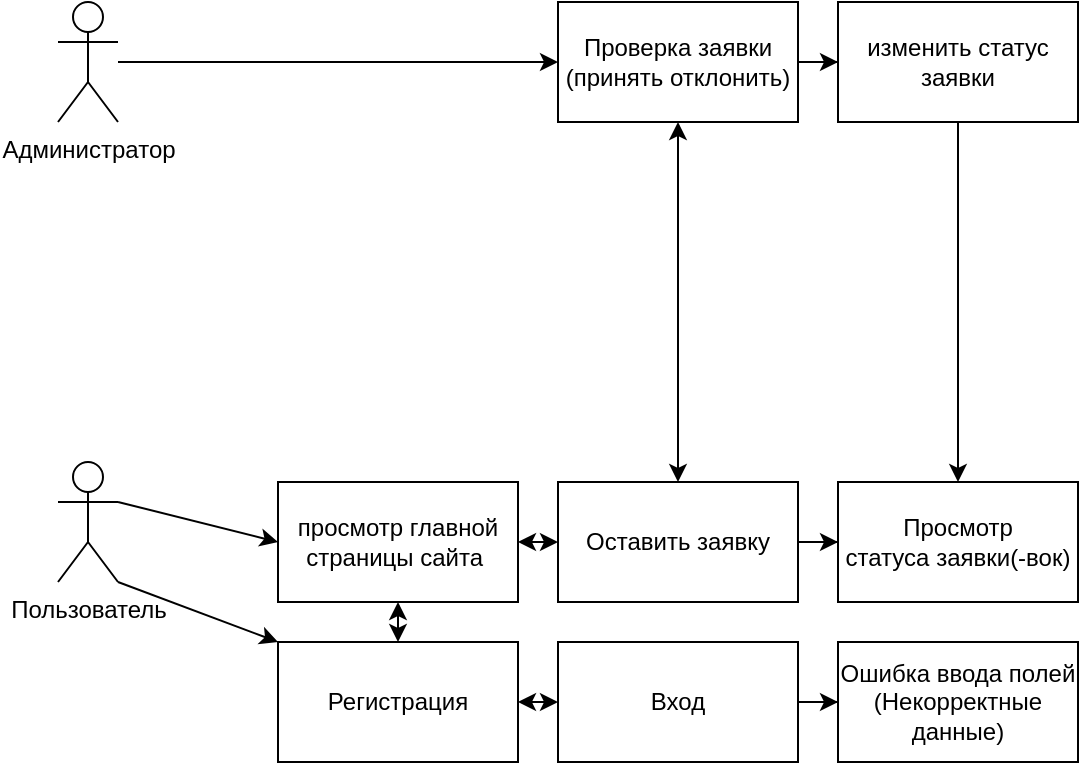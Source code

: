 <mxfile version="26.0.6">
  <diagram name="Страница — 1" id="e0UmErpheH39MSEIZLmF">
    <mxGraphModel dx="1393" dy="806" grid="1" gridSize="10" guides="1" tooltips="1" connect="1" arrows="1" fold="1" page="1" pageScale="1" pageWidth="827" pageHeight="1169" math="0" shadow="0">
      <root>
        <mxCell id="0" />
        <mxCell id="1" parent="0" />
        <mxCell id="iWfbBTwQtNq1Akc0Ouv_-3" value="Регистрация" style="rounded=0;whiteSpace=wrap;html=1;" parent="1" vertex="1">
          <mxGeometry x="180" y="400" width="120" height="60" as="geometry" />
        </mxCell>
        <mxCell id="iWfbBTwQtNq1Akc0Ouv_-22" value="" style="edgeStyle=orthogonalEdgeStyle;rounded=0;orthogonalLoop=1;jettySize=auto;html=1;" parent="1" source="iWfbBTwQtNq1Akc0Ouv_-4" target="iWfbBTwQtNq1Akc0Ouv_-17" edge="1">
          <mxGeometry relative="1" as="geometry" />
        </mxCell>
        <mxCell id="iWfbBTwQtNq1Akc0Ouv_-4" value="Проверка заявки&lt;div&gt;(принять отклонить)&lt;/div&gt;" style="rounded=0;whiteSpace=wrap;html=1;" parent="1" vertex="1">
          <mxGeometry x="320" y="80" width="120" height="60" as="geometry" />
        </mxCell>
        <mxCell id="iWfbBTwQtNq1Akc0Ouv_-14" value="" style="edgeStyle=orthogonalEdgeStyle;rounded=0;orthogonalLoop=1;jettySize=auto;html=1;" parent="1" source="iWfbBTwQtNq1Akc0Ouv_-5" target="iWfbBTwQtNq1Akc0Ouv_-6" edge="1">
          <mxGeometry relative="1" as="geometry" />
        </mxCell>
        <mxCell id="iWfbBTwQtNq1Akc0Ouv_-5" value="Оставить заявку" style="rounded=0;whiteSpace=wrap;html=1;" parent="1" vertex="1">
          <mxGeometry x="320" y="320" width="120" height="60" as="geometry" />
        </mxCell>
        <mxCell id="iWfbBTwQtNq1Akc0Ouv_-6" value="Просмотр статуса&amp;nbsp;&lt;span style=&quot;background-color: initial;&quot;&gt;заявки(-вок)&lt;/span&gt;" style="rounded=0;whiteSpace=wrap;html=1;" parent="1" vertex="1">
          <mxGeometry x="460" y="320" width="120" height="60" as="geometry" />
        </mxCell>
        <mxCell id="iWfbBTwQtNq1Akc0Ouv_-16" value="" style="endArrow=classic;startArrow=classic;html=1;rounded=0;exitX=0.5;exitY=0;exitDx=0;exitDy=0;entryX=0.5;entryY=1;entryDx=0;entryDy=0;" parent="1" source="iWfbBTwQtNq1Akc0Ouv_-5" target="iWfbBTwQtNq1Akc0Ouv_-4" edge="1">
          <mxGeometry width="50" height="50" relative="1" as="geometry">
            <mxPoint x="390" y="420" as="sourcePoint" />
            <mxPoint x="440" y="370" as="targetPoint" />
          </mxGeometry>
        </mxCell>
        <mxCell id="iWfbBTwQtNq1Akc0Ouv_-21" style="edgeStyle=orthogonalEdgeStyle;rounded=0;orthogonalLoop=1;jettySize=auto;html=1;entryX=0.5;entryY=0;entryDx=0;entryDy=0;" parent="1" source="iWfbBTwQtNq1Akc0Ouv_-17" target="iWfbBTwQtNq1Akc0Ouv_-6" edge="1">
          <mxGeometry relative="1" as="geometry" />
        </mxCell>
        <mxCell id="iWfbBTwQtNq1Akc0Ouv_-17" value="изменить статус заявки" style="rounded=0;whiteSpace=wrap;html=1;" parent="1" vertex="1">
          <mxGeometry x="460" y="80" width="120" height="60" as="geometry" />
        </mxCell>
        <mxCell id="iWfbBTwQtNq1Akc0Ouv_-33" style="edgeStyle=orthogonalEdgeStyle;rounded=0;orthogonalLoop=1;jettySize=auto;html=1;entryX=0;entryY=0.5;entryDx=0;entryDy=0;" parent="1" source="iWfbBTwQtNq1Akc0Ouv_-23" target="iWfbBTwQtNq1Akc0Ouv_-4" edge="1">
          <mxGeometry relative="1" as="geometry" />
        </mxCell>
        <mxCell id="iWfbBTwQtNq1Akc0Ouv_-23" value="Администратор" style="shape=umlActor;verticalLabelPosition=bottom;verticalAlign=top;html=1;outlineConnect=0;" parent="1" vertex="1">
          <mxGeometry x="70" y="80" width="30" height="60" as="geometry" />
        </mxCell>
        <mxCell id="iWfbBTwQtNq1Akc0Ouv_-24" value="Пользователь" style="shape=umlActor;verticalLabelPosition=bottom;verticalAlign=top;html=1;outlineConnect=0;" parent="1" vertex="1">
          <mxGeometry x="70" y="310" width="30" height="60" as="geometry" />
        </mxCell>
        <mxCell id="iWfbBTwQtNq1Akc0Ouv_-34" value="просмотр главной страницы сайта&amp;nbsp;" style="rounded=0;whiteSpace=wrap;html=1;" parent="1" vertex="1">
          <mxGeometry x="180" y="320" width="120" height="60" as="geometry" />
        </mxCell>
        <mxCell id="iWfbBTwQtNq1Akc0Ouv_-41" value="" style="edgeStyle=orthogonalEdgeStyle;rounded=0;orthogonalLoop=1;jettySize=auto;html=1;" parent="1" source="iWfbBTwQtNq1Akc0Ouv_-37" target="iWfbBTwQtNq1Akc0Ouv_-40" edge="1">
          <mxGeometry relative="1" as="geometry" />
        </mxCell>
        <mxCell id="iWfbBTwQtNq1Akc0Ouv_-37" value="Вход" style="rounded=0;whiteSpace=wrap;html=1;" parent="1" vertex="1">
          <mxGeometry x="320" y="400" width="120" height="60" as="geometry" />
        </mxCell>
        <mxCell id="iWfbBTwQtNq1Akc0Ouv_-40" value="Ошибка ввода полей&lt;div&gt;(Некорректные данные)&lt;/div&gt;" style="rounded=0;whiteSpace=wrap;html=1;" parent="1" vertex="1">
          <mxGeometry x="460" y="400" width="120" height="60" as="geometry" />
        </mxCell>
        <mxCell id="iWfbBTwQtNq1Akc0Ouv_-43" value="" style="endArrow=classic;html=1;rounded=0;exitX=1;exitY=0.333;exitDx=0;exitDy=0;exitPerimeter=0;entryX=0;entryY=0.5;entryDx=0;entryDy=0;" parent="1" source="iWfbBTwQtNq1Akc0Ouv_-24" target="iWfbBTwQtNq1Akc0Ouv_-34" edge="1">
          <mxGeometry width="50" height="50" relative="1" as="geometry">
            <mxPoint x="390" y="540" as="sourcePoint" />
            <mxPoint x="440" y="490" as="targetPoint" />
          </mxGeometry>
        </mxCell>
        <mxCell id="iWfbBTwQtNq1Akc0Ouv_-44" value="" style="endArrow=classic;html=1;rounded=0;exitX=1;exitY=1;exitDx=0;exitDy=0;exitPerimeter=0;entryX=0;entryY=0;entryDx=0;entryDy=0;" parent="1" source="iWfbBTwQtNq1Akc0Ouv_-24" target="iWfbBTwQtNq1Akc0Ouv_-3" edge="1">
          <mxGeometry width="50" height="50" relative="1" as="geometry">
            <mxPoint x="390" y="540" as="sourcePoint" />
            <mxPoint x="440" y="490" as="targetPoint" />
          </mxGeometry>
        </mxCell>
        <mxCell id="iWfbBTwQtNq1Akc0Ouv_-45" value="" style="endArrow=classic;startArrow=classic;html=1;rounded=0;exitX=0.5;exitY=0;exitDx=0;exitDy=0;entryX=0.5;entryY=1;entryDx=0;entryDy=0;" parent="1" source="iWfbBTwQtNq1Akc0Ouv_-3" target="iWfbBTwQtNq1Akc0Ouv_-34" edge="1">
          <mxGeometry width="50" height="50" relative="1" as="geometry">
            <mxPoint x="390" y="540" as="sourcePoint" />
            <mxPoint x="440" y="490" as="targetPoint" />
          </mxGeometry>
        </mxCell>
        <mxCell id="iWfbBTwQtNq1Akc0Ouv_-46" value="" style="endArrow=classic;startArrow=classic;html=1;rounded=0;exitX=1;exitY=0.5;exitDx=0;exitDy=0;entryX=0;entryY=0.5;entryDx=0;entryDy=0;" parent="1" source="iWfbBTwQtNq1Akc0Ouv_-3" target="iWfbBTwQtNq1Akc0Ouv_-37" edge="1">
          <mxGeometry width="50" height="50" relative="1" as="geometry">
            <mxPoint x="390" y="540" as="sourcePoint" />
            <mxPoint x="440" y="490" as="targetPoint" />
          </mxGeometry>
        </mxCell>
        <mxCell id="Pu5gUvBwQ5fDCoUjhNcZ-1" value="" style="endArrow=classic;startArrow=classic;html=1;rounded=0;entryX=1;entryY=0.5;entryDx=0;entryDy=0;" edge="1" parent="1" target="iWfbBTwQtNq1Akc0Ouv_-34">
          <mxGeometry width="50" height="50" relative="1" as="geometry">
            <mxPoint x="320" y="350" as="sourcePoint" />
            <mxPoint x="310" y="280" as="targetPoint" />
            <Array as="points" />
          </mxGeometry>
        </mxCell>
      </root>
    </mxGraphModel>
  </diagram>
</mxfile>
